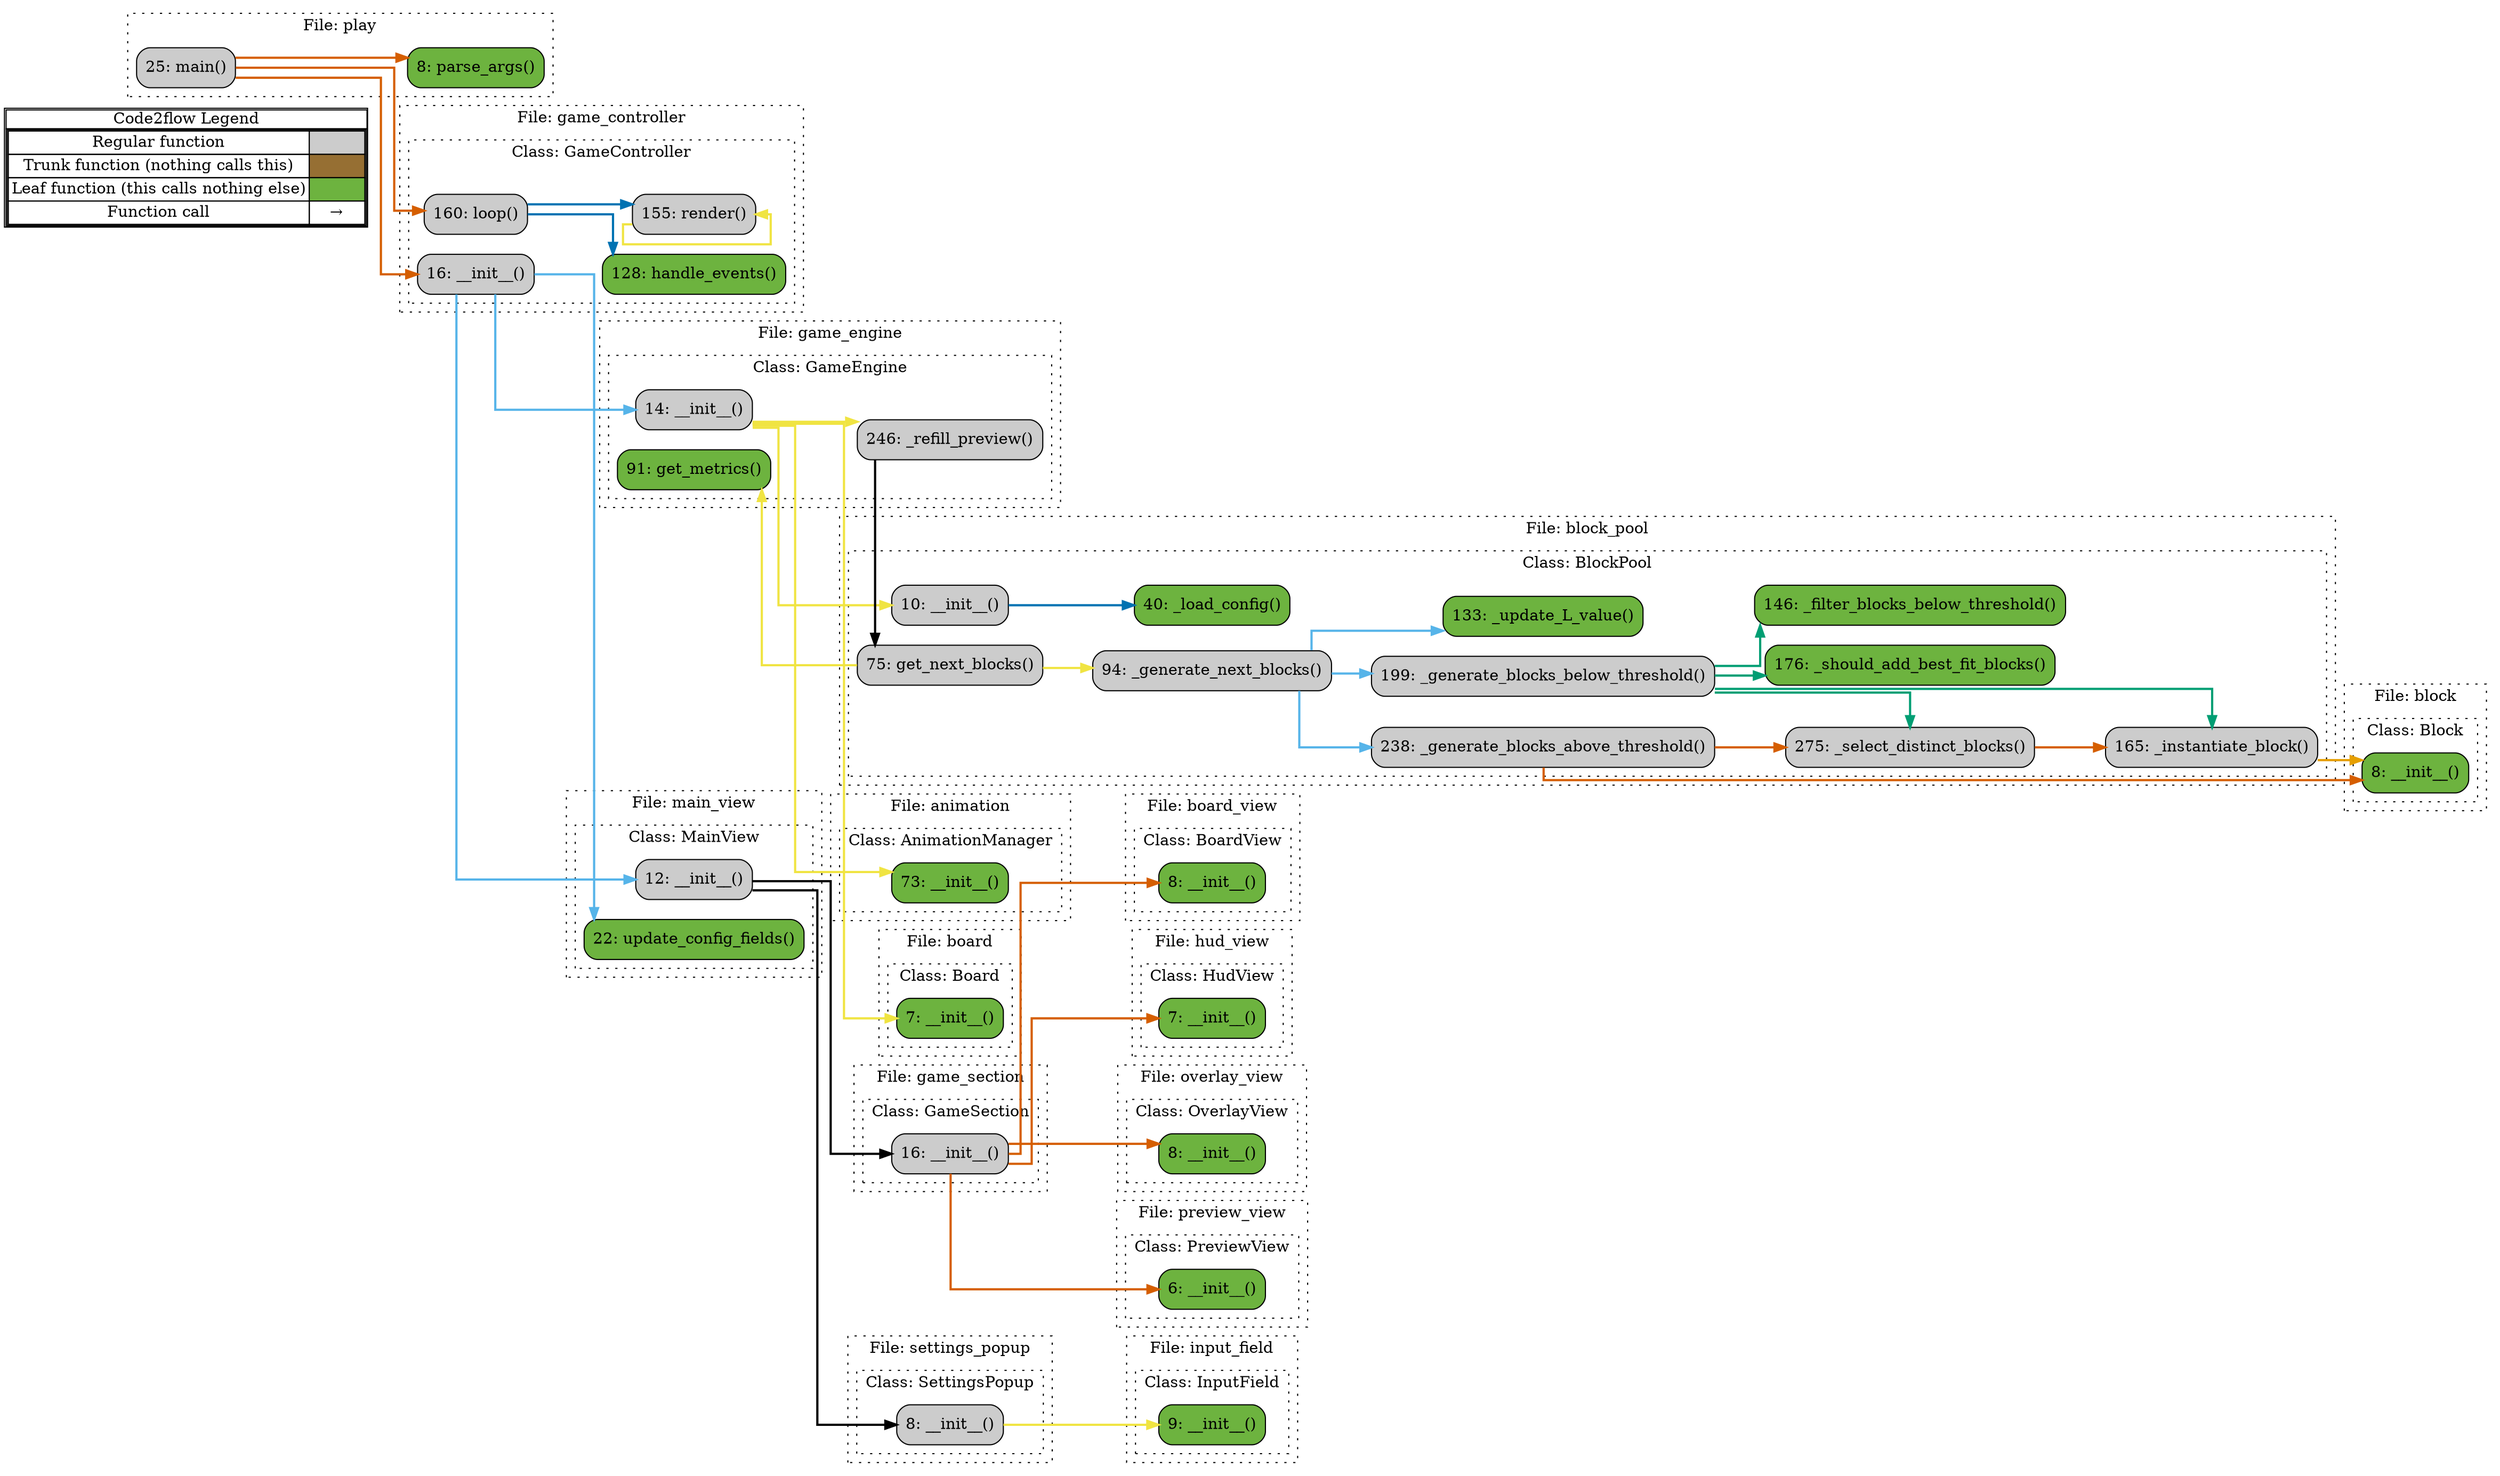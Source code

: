 digraph G {
concentrate=true;
splines="ortho";
rankdir="LR";
subgraph legend{
    rank = min;
    label = "legend";
    Legend [shape=none, margin=0, label = <
        <table cellspacing="0" cellpadding="0" border="1"><tr><td>Code2flow Legend</td></tr><tr><td>
        <table cellspacing="0">
        <tr><td>Regular function</td><td width="50px" bgcolor='#cccccc'></td></tr>
        <tr><td>Trunk function (nothing calls this)</td><td bgcolor='#966F33'></td></tr>
        <tr><td>Leaf function (this calls nothing else)</td><td bgcolor='#6db33f'></td></tr>
        <tr><td>Function call</td><td><font color='black'>&#8594;</font></td></tr>
        </table></td></tr></table>
        >];
}node_a75f2ae4 [label="73: __init__()" name="animation::AnimationManager.__init__" shape="rect" style="rounded,filled" fillcolor="#6db33f" ];
node_4fc9cd9f [label="8: __init__()" name="block::Block.__init__" shape="rect" style="rounded,filled" fillcolor="#6db33f" ];
node_ff8bf3dd [label="10: __init__()" name="block_pool::BlockPool.__init__" shape="rect" style="rounded,filled" fillcolor="#cccccc" ];
node_986ab44e [label="146: _filter_blocks_below_threshold()" name="block_pool::BlockPool._filter_blocks_below_threshold" shape="rect" style="rounded,filled" fillcolor="#6db33f" ];
node_86871dd6 [label="238: _generate_blocks_above_threshold()" name="block_pool::BlockPool._generate_blocks_above_threshold" shape="rect" style="rounded,filled" fillcolor="#cccccc" ];
node_b3e36d4b [label="199: _generate_blocks_below_threshold()" name="block_pool::BlockPool._generate_blocks_below_threshold" shape="rect" style="rounded,filled" fillcolor="#cccccc" ];
node_f347c4ba [label="94: _generate_next_blocks()" name="block_pool::BlockPool._generate_next_blocks" shape="rect" style="rounded,filled" fillcolor="#cccccc" ];
node_6e75f229 [label="165: _instantiate_block()" name="block_pool::BlockPool._instantiate_block" shape="rect" style="rounded,filled" fillcolor="#cccccc" ];
node_f8bcd5c3 [label="40: _load_config()" name="block_pool::BlockPool._load_config" shape="rect" style="rounded,filled" fillcolor="#6db33f" ];
node_345d0786 [label="275: _select_distinct_blocks()" name="block_pool::BlockPool._select_distinct_blocks" shape="rect" style="rounded,filled" fillcolor="#cccccc" ];
node_52f39a80 [label="176: _should_add_best_fit_blocks()" name="block_pool::BlockPool._should_add_best_fit_blocks" shape="rect" style="rounded,filled" fillcolor="#6db33f" ];
node_23586f2a [label="133: _update_L_value()" name="block_pool::BlockPool._update_L_value" shape="rect" style="rounded,filled" fillcolor="#6db33f" ];
node_855f1fe4 [label="75: get_next_blocks()" name="block_pool::BlockPool.get_next_blocks" shape="rect" style="rounded,filled" fillcolor="#cccccc" ];
node_2ac4aeb7 [label="7: __init__()" name="board::Board.__init__" shape="rect" style="rounded,filled" fillcolor="#6db33f" ];
node_7819105d [label="8: __init__()" name="board_view::BoardView.__init__" shape="rect" style="rounded,filled" fillcolor="#6db33f" ];
node_ba2a28b2 [label="16: __init__()" name="game_controller::GameController.__init__" shape="rect" style="rounded,filled" fillcolor="#cccccc" ];
node_8e10983f [label="128: handle_events()" name="game_controller::GameController.handle_events" shape="rect" style="rounded,filled" fillcolor="#6db33f" ];
node_a0813b75 [label="160: loop()" name="game_controller::GameController.loop" shape="rect" style="rounded,filled" fillcolor="#cccccc" ];
node_ae4f15e4 [label="155: render()" name="game_controller::GameController.render" shape="rect" style="rounded,filled" fillcolor="#cccccc" ];
node_000cbbec [label="14: __init__()" name="game_engine::GameEngine.__init__" shape="rect" style="rounded,filled" fillcolor="#cccccc" ];
node_7d553b80 [label="246: _refill_preview()" name="game_engine::GameEngine._refill_preview" shape="rect" style="rounded,filled" fillcolor="#cccccc" ];
node_8a9dd3ba [label="91: get_metrics()" name="game_engine::GameEngine.get_metrics" shape="rect" style="rounded,filled" fillcolor="#6db33f" ];
node_263f482e [label="16: __init__()" name="game_section::GameSection.__init__" shape="rect" style="rounded,filled" fillcolor="#cccccc" ];
node_5a3e805f [label="7: __init__()" name="hud_view::HudView.__init__" shape="rect" style="rounded,filled" fillcolor="#6db33f" ];
node_de2a21ec [label="9: __init__()" name="input_field::InputField.__init__" shape="rect" style="rounded,filled" fillcolor="#6db33f" ];
node_9a39af90 [label="12: __init__()" name="main_view::MainView.__init__" shape="rect" style="rounded,filled" fillcolor="#cccccc" ];
node_cebb1040 [label="22: update_config_fields()" name="main_view::MainView.update_config_fields" shape="rect" style="rounded,filled" fillcolor="#6db33f" ];
node_379272e8 [label="8: __init__()" name="overlay_view::OverlayView.__init__" shape="rect" style="rounded,filled" fillcolor="#6db33f" ];
node_a0974326 [label="25: main()" name="play::main" shape="rect" style="rounded,filled" fillcolor="#cccccc" ];
node_ecabd8ec [label="8: parse_args()" name="play::parse_args" shape="rect" style="rounded,filled" fillcolor="#6db33f" ];
node_f82f6670 [label="6: __init__()" name="preview_view::PreviewView.__init__" shape="rect" style="rounded,filled" fillcolor="#6db33f" ];
node_acd2bf7c [label="8: __init__()" name="settings_popup::SettingsPopup.__init__" shape="rect" style="rounded,filled" fillcolor="#cccccc" ];
node_ff8bf3dd -> node_f8bcd5c3 [color="#0072B2" penwidth="2"];
node_86871dd6 -> node_4fc9cd9f [color="#D55E00" penwidth="2"];
node_86871dd6 -> node_345d0786 [color="#D55E00" penwidth="2"];
node_86871dd6 -> node_345d0786 [color="#D55E00" penwidth="2"];
node_b3e36d4b -> node_986ab44e [color="#009E73" penwidth="2"];
node_b3e36d4b -> node_6e75f229 [color="#009E73" penwidth="2"];
node_b3e36d4b -> node_345d0786 [color="#009E73" penwidth="2"];
node_b3e36d4b -> node_345d0786 [color="#009E73" penwidth="2"];
node_b3e36d4b -> node_52f39a80 [color="#009E73" penwidth="2"];
node_f347c4ba -> node_86871dd6 [color="#56B4E9" penwidth="2"];
node_f347c4ba -> node_b3e36d4b [color="#56B4E9" penwidth="2"];
node_f347c4ba -> node_23586f2a [color="#56B4E9" penwidth="2"];
node_6e75f229 -> node_4fc9cd9f [color="#E69F00" penwidth="2"];
node_345d0786 -> node_6e75f229 [color="#D55E00" penwidth="2"];
node_855f1fe4 -> node_f347c4ba [color="#F0E442" penwidth="2"];
node_855f1fe4 -> node_8a9dd3ba [color="#F0E442" penwidth="2"];
node_ba2a28b2 -> node_000cbbec [color="#56B4E9" penwidth="2"];
node_ba2a28b2 -> node_9a39af90 [color="#56B4E9" penwidth="2"];
node_ba2a28b2 -> node_cebb1040 [color="#56B4E9" penwidth="2"];
node_a0813b75 -> node_8e10983f [color="#0072B2" penwidth="2"];
node_a0813b75 -> node_ae4f15e4 [color="#0072B2" penwidth="2"];
node_ae4f15e4 -> node_ae4f15e4 [color="#F0E442" penwidth="2"];
node_000cbbec -> node_a75f2ae4 [color="#F0E442" penwidth="2"];
node_000cbbec -> node_ff8bf3dd [color="#F0E442" penwidth="2"];
node_000cbbec -> node_ff8bf3dd [color="#F0E442" penwidth="2"];
node_000cbbec -> node_2ac4aeb7 [color="#F0E442" penwidth="2"];
node_000cbbec -> node_7d553b80 [color="#F0E442" penwidth="2"];
node_7d553b80 -> node_855f1fe4 [color="#000000" penwidth="2"];
node_263f482e -> node_7819105d [color="#D55E00" penwidth="2"];
node_263f482e -> node_5a3e805f [color="#D55E00" penwidth="2"];
node_263f482e -> node_379272e8 [color="#D55E00" penwidth="2"];
node_263f482e -> node_f82f6670 [color="#D55E00" penwidth="2"];
node_9a39af90 -> node_263f482e [color="#000000" penwidth="2"];
node_9a39af90 -> node_acd2bf7c [color="#000000" penwidth="2"];
node_a0974326 -> node_ba2a28b2 [color="#D55E00" penwidth="2"];
node_a0974326 -> node_a0813b75 [color="#D55E00" penwidth="2"];
node_a0974326 -> node_ecabd8ec [color="#D55E00" penwidth="2"];
node_acd2bf7c -> node_de2a21ec [color="#F0E442" penwidth="2"];
node_acd2bf7c -> node_de2a21ec [color="#F0E442" penwidth="2"];
node_acd2bf7c -> node_de2a21ec [color="#F0E442" penwidth="2"];
node_acd2bf7c -> node_de2a21ec [color="#F0E442" penwidth="2"];
subgraph cluster_f3720ccb {
    label="File: animation";
    name="animation";
    style="filled";
    graph[style=dotted];
    subgraph cluster_6d441a67 {
        node_a75f2ae4;
        label="Class: AnimationManager";
        name="AnimationManager";
        style="filled";
        graph[style=dotted];
    };
};
subgraph cluster_e888ed09 {
    label="File: block";
    name="block";
    style="filled";
    graph[style=dotted];
    subgraph cluster_e2e6b176 {
        node_4fc9cd9f;
        label="Class: Block";
        name="Block";
        style="filled";
        graph[style=dotted];
    };
};
subgraph cluster_698e4f17 {
    label="File: block_pool";
    name="block_pool";
    style="filled";
    graph[style=dotted];
    subgraph cluster_42794fe0 {
        node_ff8bf3dd node_f8bcd5c3 node_855f1fe4 node_f347c4ba node_23586f2a node_986ab44e node_6e75f229 node_52f39a80 node_b3e36d4b node_86871dd6 node_345d0786;
        label="Class: BlockPool";
        name="BlockPool";
        style="filled";
        graph[style=dotted];
    };
};
subgraph cluster_13d6f6b0 {
    label="File: board";
    name="board";
    style="filled";
    graph[style=dotted];
    subgraph cluster_f9bc6300 {
        node_2ac4aeb7;
        label="Class: Board";
        name="Board";
        style="filled";
        graph[style=dotted];
    };
};
subgraph cluster_c09ec451 {
    label="File: board_view";
    name="board_view";
    style="filled";
    graph[style=dotted];
    subgraph cluster_c9dc9efc {
        node_7819105d;
        label="Class: BoardView";
        name="BoardView";
        style="filled";
        graph[style=dotted];
    };
};
subgraph cluster_a8f58044 {
    label="File: game_controller";
    name="game_controller";
    style="filled";
    graph[style=dotted];
    subgraph cluster_42115bb9 {
        node_ba2a28b2 node_8e10983f node_ae4f15e4 node_a0813b75;
        label="Class: GameController";
        name="GameController";
        style="filled";
        graph[style=dotted];
    };
};
subgraph cluster_8bdd50e3 {
    label="File: game_engine";
    name="game_engine";
    style="filled";
    graph[style=dotted];
    subgraph cluster_3b8bfa58 {
        node_000cbbec node_8a9dd3ba node_7d553b80;
        label="Class: GameEngine";
        name="GameEngine";
        style="filled";
        graph[style=dotted];
    };
};
subgraph cluster_f36060d1 {
    label="File: game_section";
    name="game_section";
    style="filled";
    graph[style=dotted];
    subgraph cluster_3419e882 {
        node_263f482e;
        label="Class: GameSection";
        name="GameSection";
        style="filled";
        graph[style=dotted];
    };
};
subgraph cluster_eae54da9 {
    label="File: hud_view";
    name="hud_view";
    style="filled";
    graph[style=dotted];
    subgraph cluster_ec89f1ea {
        node_5a3e805f;
        label="Class: HudView";
        name="HudView";
        style="filled";
        graph[style=dotted];
    };
};
subgraph cluster_e51ce7b9 {
    label="File: input_field";
    name="input_field";
    style="filled";
    graph[style=dotted];
    subgraph cluster_2a117dd5 {
        node_de2a21ec;
        label="Class: InputField";
        name="InputField";
        style="filled";
        graph[style=dotted];
    };
};
subgraph cluster_da06a33c {
    label="File: main_view";
    name="main_view";
    style="filled";
    graph[style=dotted];
    subgraph cluster_9bc94143 {
        node_9a39af90 node_cebb1040;
        label="Class: MainView";
        name="MainView";
        style="filled";
        graph[style=dotted];
    };
};
subgraph cluster_1690eadb {
    label="File: overlay_view";
    name="overlay_view";
    style="filled";
    graph[style=dotted];
    subgraph cluster_c84b8b09 {
        node_379272e8;
        label="Class: OverlayView";
        name="OverlayView";
        style="filled";
        graph[style=dotted];
    };
};
subgraph cluster_92a9024e {
    node_ecabd8ec node_a0974326;
    label="File: play";
    name="play";
    style="filled";
    graph[style=dotted];
};
subgraph cluster_80c636ac {
    label="File: preview_view";
    name="preview_view";
    style="filled";
    graph[style=dotted];
    subgraph cluster_f2c6d462 {
        node_f82f6670;
        label="Class: PreviewView";
        name="PreviewView";
        style="filled";
        graph[style=dotted];
    };
};
subgraph cluster_e516c8dc {
    label="File: settings_popup";
    name="settings_popup";
    style="filled";
    graph[style=dotted];
    subgraph cluster_722583c9 {
        node_acd2bf7c;
        label="Class: SettingsPopup";
        name="SettingsPopup";
        style="filled";
        graph[style=dotted];
    };
};
}
